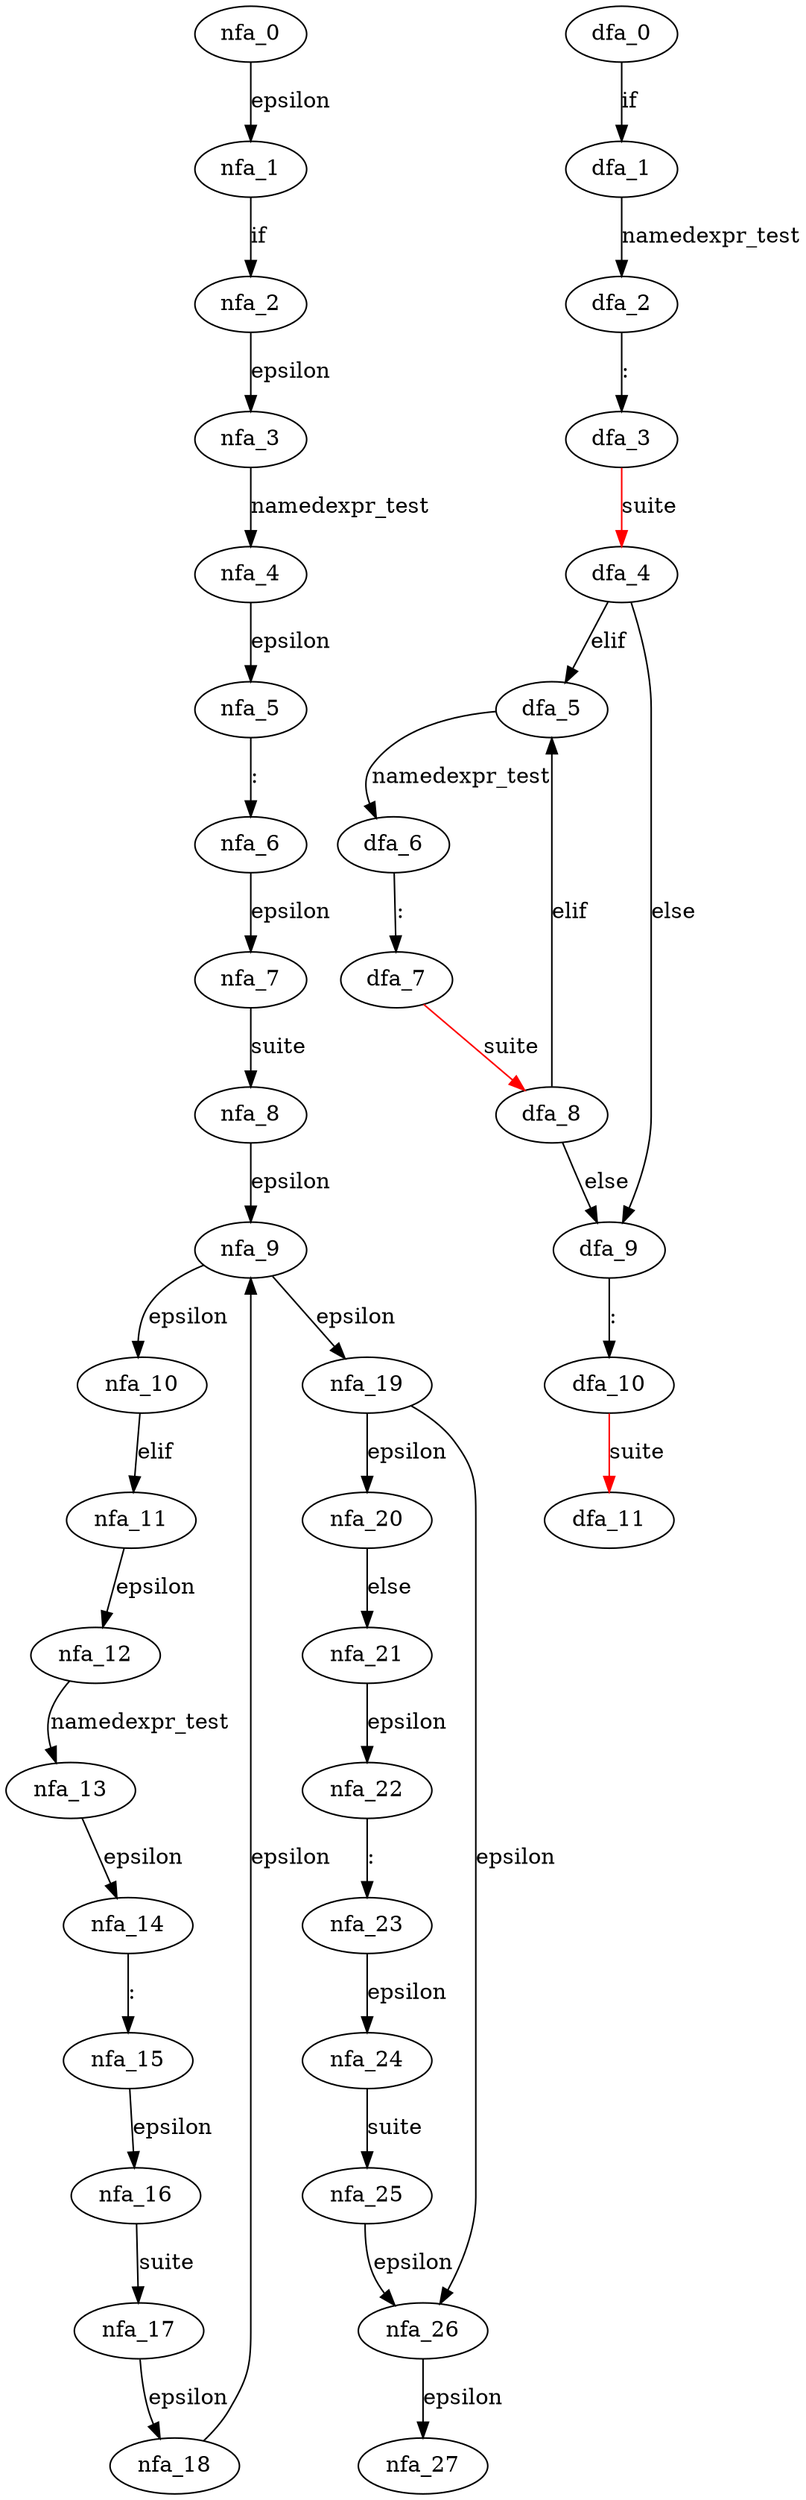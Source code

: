 digraph if_stmt {
 subgraph if_stmt_nfa {
  nfa_0->nfa_1[label=epsilon]
  nfa_1->nfa_2[label="if"]
  nfa_2->nfa_3[label=epsilon]
  nfa_3->nfa_4[label=namedexpr_test]
  nfa_4->nfa_5[label=epsilon]
  nfa_5->nfa_6[label=":"]
  nfa_6->nfa_7[label=epsilon]
  nfa_7->nfa_8[label=suite]
  nfa_8->nfa_9[label=epsilon]
  nfa_9->nfa_10[label=epsilon]
  nfa_10->nfa_11[label="elif"]
  nfa_11->nfa_12[label=epsilon]
  nfa_12->nfa_13[label=namedexpr_test]
  nfa_13->nfa_14[label=epsilon]
  nfa_14->nfa_15[label=":"]
  nfa_15->nfa_16[label=epsilon]
  nfa_16->nfa_17[label=suite]
  nfa_17->nfa_18[label=epsilon]
  nfa_18->nfa_9[label=epsilon]
  nfa_9->nfa_19[label=epsilon]
  nfa_19->nfa_20[label=epsilon]
  nfa_20->nfa_21[label="else"]
  nfa_21->nfa_22[label=epsilon]
  nfa_22->nfa_23[label=":"]
  nfa_23->nfa_24[label=epsilon]
  nfa_24->nfa_25[label=suite]
  nfa_25->nfa_26[label=epsilon]
  nfa_26->nfa_27[label=epsilon]
  nfa_19->nfa_26[label=epsilon]
  }
 subgraph if_stmt_dfa {
  dfa_0->dfa_1[label="if"]
  dfa_1->dfa_2[label=namedexpr_test]
  dfa_2->dfa_3[label=":"]
  dfa_3->dfa_4[label=suite,color=red]
  dfa_4->dfa_5[label="elif"]
  dfa_5->dfa_6[label=namedexpr_test]
  dfa_6->dfa_7[label=":"]
  dfa_7->dfa_8[label=suite,color=red]
  dfa_8->dfa_5[label="elif"]
  dfa_8->dfa_9[label="else"]
  dfa_9->dfa_10[label=":"]
  dfa_10->dfa_11[label=suite,color=red]
  dfa_4->dfa_9[label="else"]
  }
}
